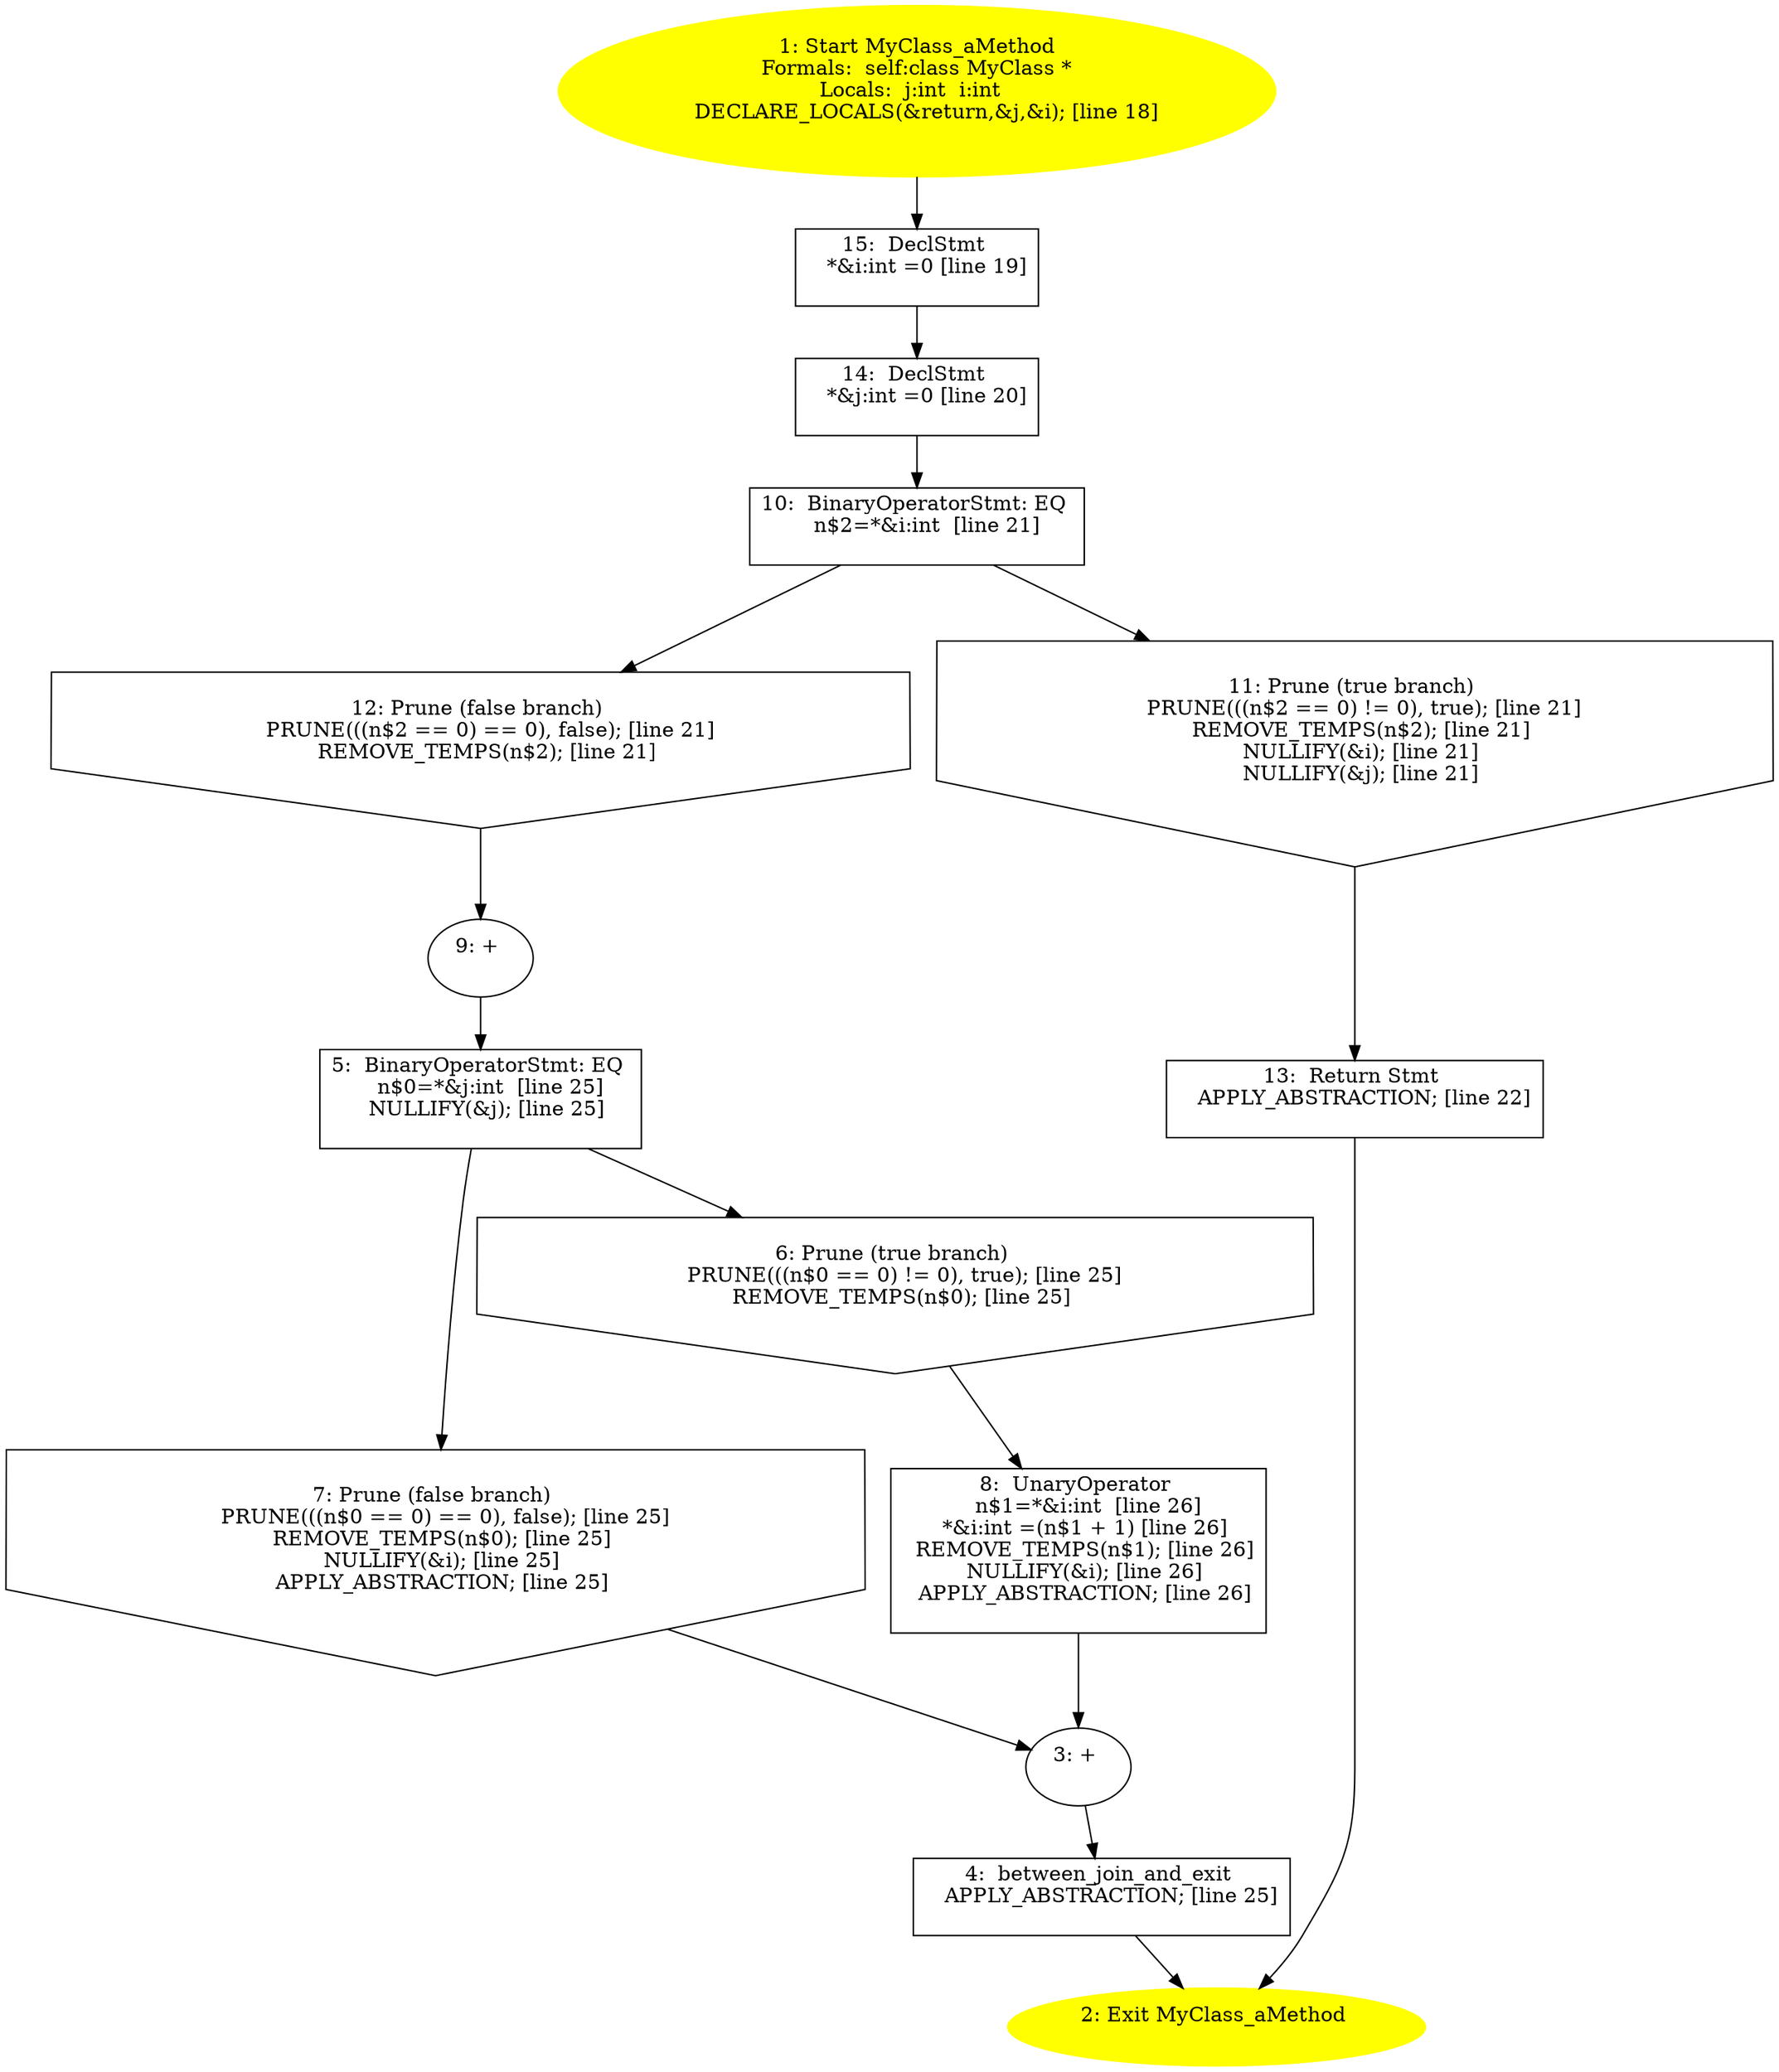 digraph iCFG {
15 [label="15:  DeclStmt \n   *&i:int =0 [line 19]\n " shape="box"]
	

	 15 -> 14 ;
14 [label="14:  DeclStmt \n   *&j:int =0 [line 20]\n " shape="box"]
	

	 14 -> 10 ;
13 [label="13:  Return Stmt \n   APPLY_ABSTRACTION; [line 22]\n " shape="box"]
	

	 13 -> 2 ;
12 [label="12: Prune (false branch) \n   PRUNE(((n$2 == 0) == 0), false); [line 21]\n  REMOVE_TEMPS(n$2); [line 21]\n " shape="invhouse"]
	

	 12 -> 9 ;
11 [label="11: Prune (true branch) \n   PRUNE(((n$2 == 0) != 0), true); [line 21]\n  REMOVE_TEMPS(n$2); [line 21]\n  NULLIFY(&i); [line 21]\n  NULLIFY(&j); [line 21]\n " shape="invhouse"]
	

	 11 -> 13 ;
10 [label="10:  BinaryOperatorStmt: EQ \n   n$2=*&i:int  [line 21]\n " shape="box"]
	

	 10 -> 11 ;
	 10 -> 12 ;
9 [label="9: + \n  " ]
	

	 9 -> 5 ;
8 [label="8:  UnaryOperator \n   n$1=*&i:int  [line 26]\n  *&i:int =(n$1 + 1) [line 26]\n  REMOVE_TEMPS(n$1); [line 26]\n  NULLIFY(&i); [line 26]\n  APPLY_ABSTRACTION; [line 26]\n " shape="box"]
	

	 8 -> 3 ;
7 [label="7: Prune (false branch) \n   PRUNE(((n$0 == 0) == 0), false); [line 25]\n  REMOVE_TEMPS(n$0); [line 25]\n  NULLIFY(&i); [line 25]\n  APPLY_ABSTRACTION; [line 25]\n " shape="invhouse"]
	

	 7 -> 3 ;
6 [label="6: Prune (true branch) \n   PRUNE(((n$0 == 0) != 0), true); [line 25]\n  REMOVE_TEMPS(n$0); [line 25]\n " shape="invhouse"]
	

	 6 -> 8 ;
5 [label="5:  BinaryOperatorStmt: EQ \n   n$0=*&j:int  [line 25]\n  NULLIFY(&j); [line 25]\n " shape="box"]
	

	 5 -> 6 ;
	 5 -> 7 ;
4 [label="4:  between_join_and_exit \n   APPLY_ABSTRACTION; [line 25]\n " shape="box"]
	

	 4 -> 2 ;
3 [label="3: + \n  " ]
	

	 3 -> 4 ;
2 [label="2: Exit MyClass_aMethod \n  " color=yellow style=filled]
	

1 [label="1: Start MyClass_aMethod\nFormals:  self:class MyClass *\nLocals:  j:int  i:int  \n   DECLARE_LOCALS(&return,&j,&i); [line 18]\n " color=yellow style=filled]
	

	 1 -> 15 ;
}
